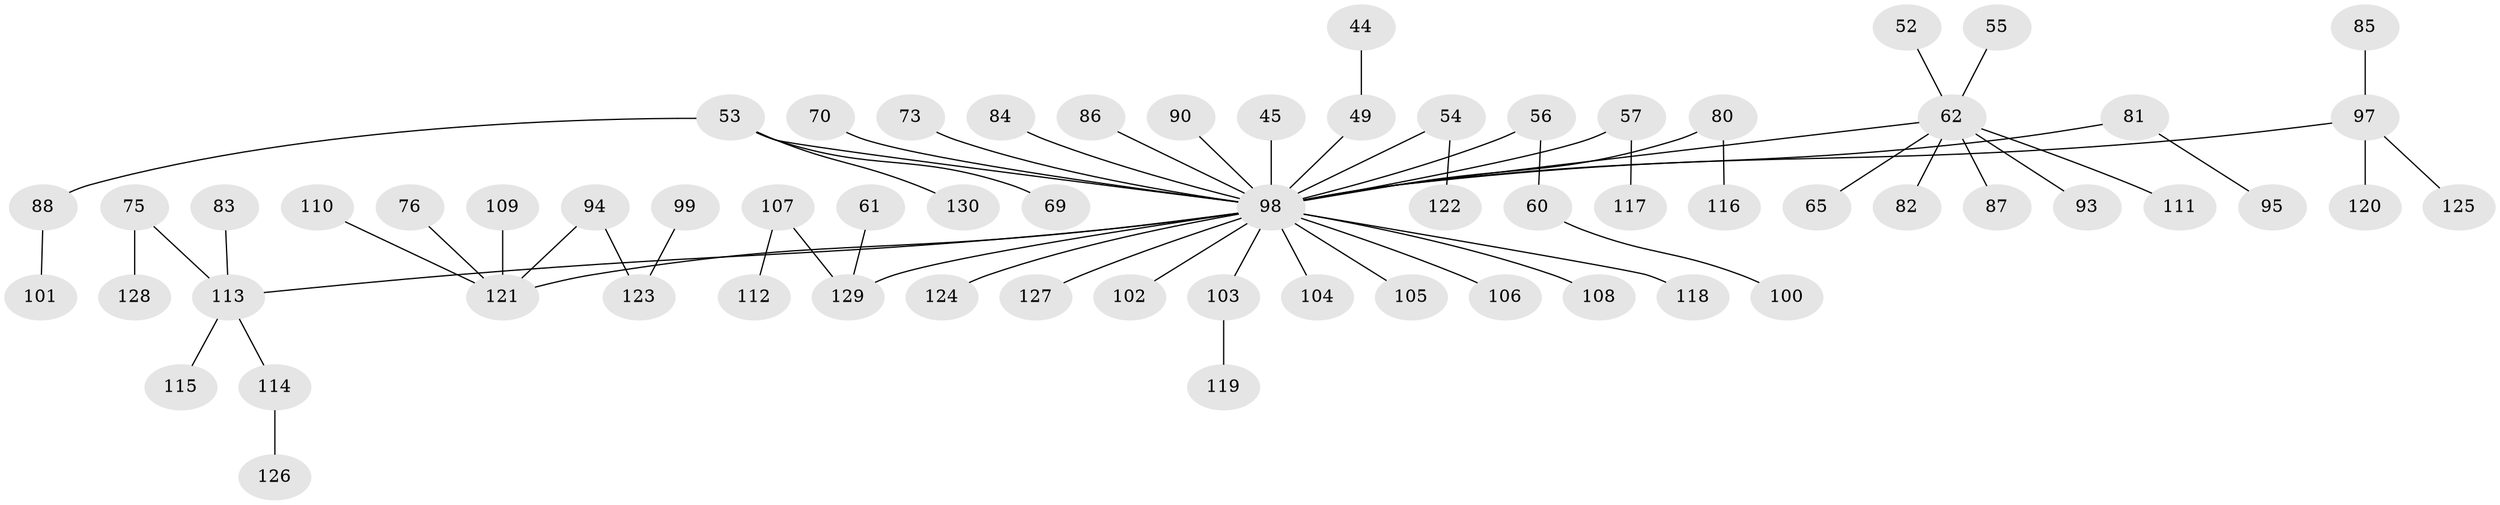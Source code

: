 // original degree distribution, {4: 0.038461538461538464, 3: 0.14615384615384616, 11: 0.007692307692307693, 5: 0.03076923076923077, 1: 0.49230769230769234, 6: 0.023076923076923078, 2: 0.26153846153846155}
// Generated by graph-tools (version 1.1) at 2025/56/03/04/25 21:56:20]
// undirected, 65 vertices, 64 edges
graph export_dot {
graph [start="1"]
  node [color=gray90,style=filled];
  44;
  45;
  49 [super="+27"];
  52 [super="+38"];
  53 [super="+28"];
  54;
  55;
  56;
  57;
  60;
  61;
  62 [super="+11+17"];
  65 [super="+21"];
  69;
  70;
  73;
  75;
  76;
  80;
  81;
  82;
  83;
  84;
  85;
  86;
  87;
  88;
  90;
  93;
  94 [super="+64"];
  95;
  97 [super="+78+92+96+43+46"];
  98 [super="+5+6+91+42+72+48"];
  99;
  100;
  101;
  102;
  103 [super="+77"];
  104;
  105;
  106;
  107;
  108;
  109;
  110;
  111;
  112;
  113 [super="+7+16+23+25+63+71+68"];
  114;
  115;
  116;
  117;
  118;
  119;
  120;
  121 [super="+41+67+79"];
  122;
  123 [super="+89"];
  124;
  125;
  126;
  127;
  128;
  129 [super="+24+37"];
  130;
  44 -- 49;
  45 -- 98;
  49 -- 98;
  52 -- 62;
  53 -- 88;
  53 -- 130;
  53 -- 69;
  53 -- 98;
  54 -- 122;
  54 -- 98;
  55 -- 62;
  56 -- 60;
  56 -- 98;
  57 -- 117;
  57 -- 98;
  60 -- 100;
  61 -- 129;
  62 -- 93;
  62 -- 111;
  62 -- 82;
  62 -- 87;
  62 -- 65;
  62 -- 98;
  70 -- 98;
  73 -- 98;
  75 -- 128;
  75 -- 113;
  76 -- 121;
  80 -- 116;
  80 -- 98;
  81 -- 95;
  81 -- 98;
  83 -- 113;
  84 -- 98;
  85 -- 97;
  86 -- 98;
  88 -- 101;
  90 -- 98;
  94 -- 121;
  94 -- 123;
  97 -- 125;
  97 -- 98;
  97 -- 120;
  98 -- 105;
  98 -- 113;
  98 -- 129;
  98 -- 121;
  98 -- 103;
  98 -- 106;
  98 -- 108;
  98 -- 118;
  98 -- 124;
  98 -- 127;
  98 -- 102;
  98 -- 104;
  99 -- 123;
  103 -- 119;
  107 -- 112;
  107 -- 129;
  109 -- 121;
  110 -- 121;
  113 -- 114;
  113 -- 115;
  114 -- 126;
}
